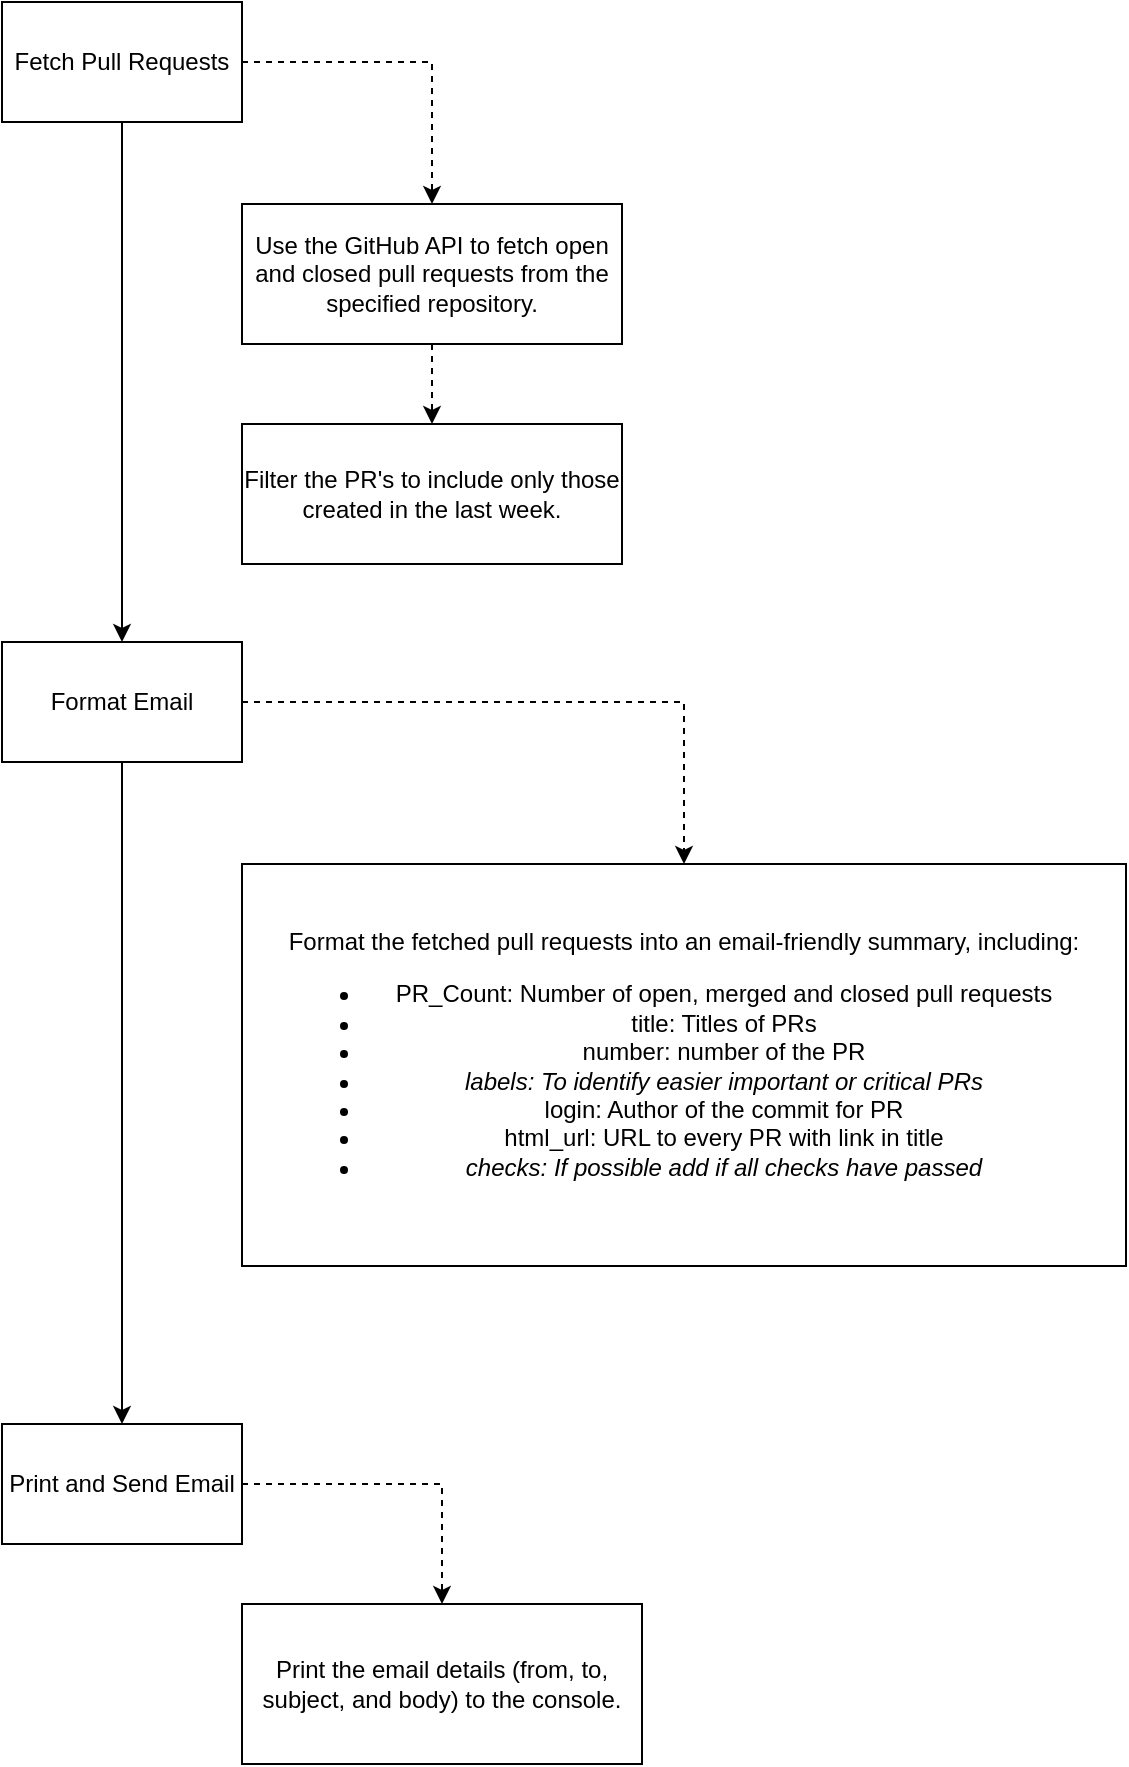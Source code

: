 <mxfile version="24.4.13" type="device">
  <diagram id="C5RBs43oDa-KdzZeNtuy" name="Page-1">
    <mxGraphModel dx="2074" dy="1214" grid="1" gridSize="10" guides="1" tooltips="1" connect="1" arrows="1" fold="1" page="1" pageScale="1" pageWidth="827" pageHeight="1169" math="0" shadow="0">
      <root>
        <mxCell id="WIyWlLk6GJQsqaUBKTNV-0" />
        <mxCell id="WIyWlLk6GJQsqaUBKTNV-1" parent="WIyWlLk6GJQsqaUBKTNV-0" />
        <mxCell id="7xgUiTttZdGV0sDnv-I--13" style="edgeStyle=orthogonalEdgeStyle;rounded=0;orthogonalLoop=1;jettySize=auto;html=1;entryX=0.5;entryY=0;entryDx=0;entryDy=0;" parent="WIyWlLk6GJQsqaUBKTNV-1" source="7xgUiTttZdGV0sDnv-I--4" target="7xgUiTttZdGV0sDnv-I--5" edge="1">
          <mxGeometry relative="1" as="geometry" />
        </mxCell>
        <mxCell id="7xgUiTttZdGV0sDnv-I--16" style="edgeStyle=orthogonalEdgeStyle;rounded=0;orthogonalLoop=1;jettySize=auto;html=1;entryX=0.5;entryY=0;entryDx=0;entryDy=0;exitX=1;exitY=0.5;exitDx=0;exitDy=0;dashed=1;" parent="WIyWlLk6GJQsqaUBKTNV-1" source="7xgUiTttZdGV0sDnv-I--4" target="7xgUiTttZdGV0sDnv-I--9" edge="1">
          <mxGeometry relative="1" as="geometry" />
        </mxCell>
        <mxCell id="7xgUiTttZdGV0sDnv-I--4" value="Fetch Pull Requests" style="rounded=0;whiteSpace=wrap;html=1;" parent="WIyWlLk6GJQsqaUBKTNV-1" vertex="1">
          <mxGeometry x="132" y="144" width="120" height="60" as="geometry" />
        </mxCell>
        <mxCell id="tiLUkzdG0EDcxsKQkMcF-1" style="edgeStyle=orthogonalEdgeStyle;rounded=0;orthogonalLoop=1;jettySize=auto;html=1;entryX=0.5;entryY=0;entryDx=0;entryDy=0;" parent="WIyWlLk6GJQsqaUBKTNV-1" source="7xgUiTttZdGV0sDnv-I--5" target="7xgUiTttZdGV0sDnv-I--6" edge="1">
          <mxGeometry relative="1" as="geometry" />
        </mxCell>
        <mxCell id="tiLUkzdG0EDcxsKQkMcF-2" style="edgeStyle=orthogonalEdgeStyle;rounded=0;orthogonalLoop=1;jettySize=auto;html=1;entryX=0.5;entryY=0;entryDx=0;entryDy=0;exitX=1;exitY=0.5;exitDx=0;exitDy=0;dashed=1;" parent="WIyWlLk6GJQsqaUBKTNV-1" source="7xgUiTttZdGV0sDnv-I--5" target="tiLUkzdG0EDcxsKQkMcF-0" edge="1">
          <mxGeometry relative="1" as="geometry" />
        </mxCell>
        <mxCell id="7xgUiTttZdGV0sDnv-I--5" value="Format Email" style="rounded=0;whiteSpace=wrap;html=1;" parent="WIyWlLk6GJQsqaUBKTNV-1" vertex="1">
          <mxGeometry x="132" y="464" width="120" height="60" as="geometry" />
        </mxCell>
        <mxCell id="tiLUkzdG0EDcxsKQkMcF-6" style="edgeStyle=orthogonalEdgeStyle;rounded=0;orthogonalLoop=1;jettySize=auto;html=1;entryX=0.5;entryY=0;entryDx=0;entryDy=0;exitX=1;exitY=0.5;exitDx=0;exitDy=0;dashed=1;" parent="WIyWlLk6GJQsqaUBKTNV-1" source="7xgUiTttZdGV0sDnv-I--6" target="tiLUkzdG0EDcxsKQkMcF-5" edge="1">
          <mxGeometry relative="1" as="geometry" />
        </mxCell>
        <mxCell id="7xgUiTttZdGV0sDnv-I--6" value="Print and Send Email" style="rounded=0;whiteSpace=wrap;html=1;" parent="WIyWlLk6GJQsqaUBKTNV-1" vertex="1">
          <mxGeometry x="132" y="855" width="120" height="60" as="geometry" />
        </mxCell>
        <mxCell id="7xgUiTttZdGV0sDnv-I--17" value="" style="edgeStyle=orthogonalEdgeStyle;rounded=0;orthogonalLoop=1;jettySize=auto;html=1;dashed=1;" parent="WIyWlLk6GJQsqaUBKTNV-1" source="7xgUiTttZdGV0sDnv-I--9" target="7xgUiTttZdGV0sDnv-I--12" edge="1">
          <mxGeometry relative="1" as="geometry" />
        </mxCell>
        <mxCell id="7xgUiTttZdGV0sDnv-I--9" value="Use the GitHub API to fetch open and closed pull requests from the specified repository." style="rounded=0;whiteSpace=wrap;html=1;verticalAlign=middle;" parent="WIyWlLk6GJQsqaUBKTNV-1" vertex="1">
          <mxGeometry x="252" y="245" width="190" height="70" as="geometry" />
        </mxCell>
        <mxCell id="7xgUiTttZdGV0sDnv-I--12" value="Filter the PR&#39;s to include only those created in the last week." style="rounded=0;whiteSpace=wrap;html=1;verticalAlign=middle;" parent="WIyWlLk6GJQsqaUBKTNV-1" vertex="1">
          <mxGeometry x="252" y="355" width="190" height="70" as="geometry" />
        </mxCell>
        <mxCell id="tiLUkzdG0EDcxsKQkMcF-0" value="Format the fetched pull requests into an email-friendly summary, including:&lt;div&gt;&lt;ul&gt;&lt;li&gt;&lt;span style=&quot;background-color: initial;&quot;&gt;PR_Count: Number of open, merged and closed pull requests&lt;/span&gt;&lt;/li&gt;&lt;li&gt;&lt;span style=&quot;background-color: initial;&quot;&gt;title: Titles of PRs&lt;/span&gt;&lt;/li&gt;&lt;li&gt;&lt;span style=&quot;background-color: initial;&quot;&gt;number: number of the PR&lt;/span&gt;&lt;/li&gt;&lt;li&gt;&lt;i&gt;labels: To identify easier important or critical PRs&lt;/i&gt;&lt;/li&gt;&lt;li&gt;&lt;span style=&quot;background-color: initial;&quot;&gt;login: Author of the commit for PR&lt;/span&gt;&lt;/li&gt;&lt;li&gt;&lt;span style=&quot;background-color: initial;&quot;&gt;html_url: URL to every PR with link in title&lt;/span&gt;&lt;/li&gt;&lt;li&gt;&lt;span style=&quot;background-color: initial;&quot;&gt;&lt;i&gt;checks: If possible add if all checks have passed&lt;/i&gt;&lt;/span&gt;&lt;/li&gt;&lt;/ul&gt;&lt;/div&gt;" style="rounded=0;whiteSpace=wrap;html=1;verticalAlign=middle;" parent="WIyWlLk6GJQsqaUBKTNV-1" vertex="1">
          <mxGeometry x="252" y="575" width="442" height="201" as="geometry" />
        </mxCell>
        <mxCell id="tiLUkzdG0EDcxsKQkMcF-5" value="Print the email details (from, to, subject, and body) to the console." style="rounded=0;whiteSpace=wrap;html=1;verticalAlign=middle;" parent="WIyWlLk6GJQsqaUBKTNV-1" vertex="1">
          <mxGeometry x="252" y="945" width="200" height="80" as="geometry" />
        </mxCell>
      </root>
    </mxGraphModel>
  </diagram>
</mxfile>

